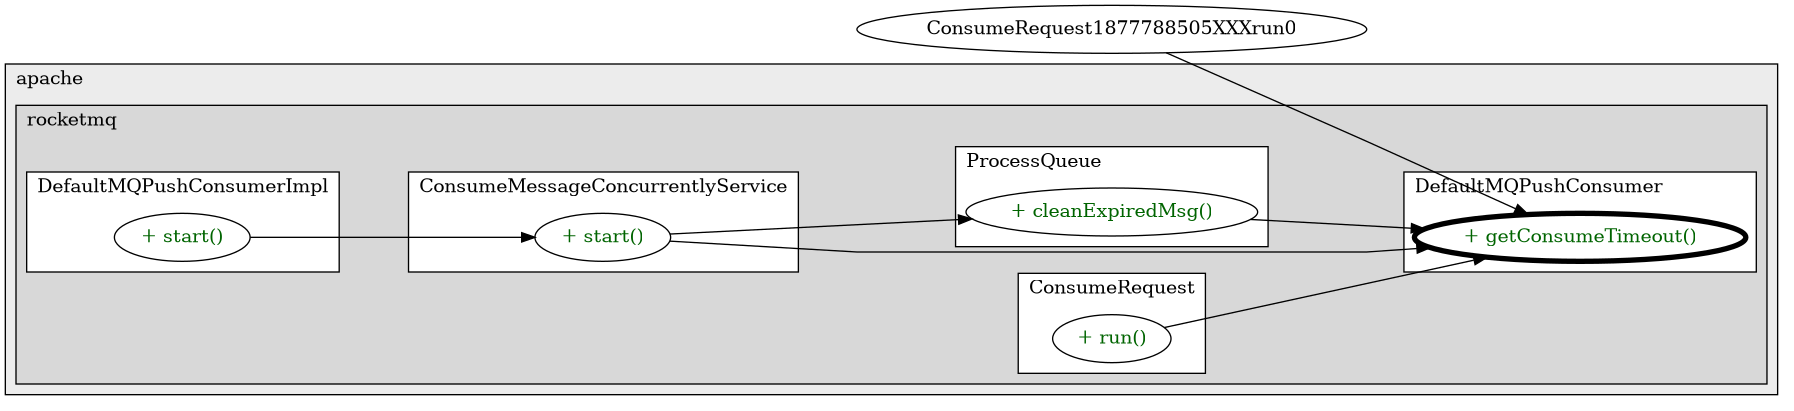 @startuml

/' diagram meta data start
config=CallConfiguration;
{
  "rootMethod": "org.apache.rocketmq.client.consumer.DefaultMQPushConsumer#getConsumeTimeout()",
  "projectClassification": {
    "searchMode": "OpenProject", // OpenProject, AllProjects
    "includedProjects": "",
    "pathEndKeywords": "*.impl",
    "isClientPath": "",
    "isClientName": "",
    "isTestPath": "",
    "isTestName": "",
    "isMappingPath": "",
    "isMappingName": "",
    "isDataAccessPath": "",
    "isDataAccessName": "",
    "isDataStructurePath": "",
    "isDataStructureName": "",
    "isInterfaceStructuresPath": "",
    "isInterfaceStructuresName": "",
    "isEntryPointPath": "",
    "isEntryPointName": "",
    "treatFinalFieldsAsMandatory": false
  },
  "graphRestriction": {
    "classPackageExcludeFilter": "",
    "classPackageIncludeFilter": "",
    "classNameExcludeFilter": "",
    "classNameIncludeFilter": "",
    "methodNameExcludeFilter": "",
    "methodNameIncludeFilter": "",
    "removeByInheritance": "", // inheritance/annotation based filtering is done in a second step
    "removeByAnnotation": "",
    "removeByClassPackage": "", // cleanup the graph after inheritance/annotation based filtering is done
    "removeByClassName": "",
    "cutMappings": false,
    "cutEnum": true,
    "cutTests": true,
    "cutClient": true,
    "cutDataAccess": true,
    "cutInterfaceStructures": true,
    "cutDataStructures": true,
    "cutGetterAndSetter": true,
    "cutConstructors": true
  },
  "graphTraversal": {
    "forwardDepth": 3,
    "backwardDepth": 3,
    "classPackageExcludeFilter": "",
    "classPackageIncludeFilter": "",
    "classNameExcludeFilter": "",
    "classNameIncludeFilter": "",
    "methodNameExcludeFilter": "",
    "methodNameIncludeFilter": "",
    "hideMappings": false,
    "hideDataStructures": false,
    "hidePrivateMethods": true,
    "hideInterfaceCalls": true, // indirection: implementation -> interface (is hidden) -> implementation
    "onlyShowApplicationEntryPoints": false, // root node is included
    "useMethodCallsForStructureDiagram": "ForwardOnly" // ForwardOnly, BothDirections, No
  },
  "details": {
    "aggregation": "GroupByClass", // ByClass, GroupByClass, None
    "showMethodParametersTypes": false,
    "showMethodParametersNames": false,
    "showMethodReturnType": false,
    "showPackageLevels": 2,
    "showCallOrder": false,
    "edgeMode": "MethodsOnly", // TypesOnly, MethodsOnly, TypesAndMethods, MethodsAndDirectTypeUsage
    "showDetailedClassStructure": false
  },
  "rootClass": "org.apache.rocketmq.client.consumer.DefaultMQPushConsumer",
  "extensionCallbackMethod": "" // qualified.class.name#methodName - signature: public static String method(String)
}
diagram meta data end '/



digraph g {
    rankdir="LR"
    splines=polyline
    

'nodes 
subgraph cluster_1411517106 { 
   	label=apache
	labeljust=l
	fillcolor="#ececec"
	style=filled
   
   subgraph cluster_1714486248 { 
   	label=rocketmq
	labeljust=l
	fillcolor="#d8d8d8"
	style=filled
   
   subgraph cluster_1877788505 { 
   	label=ConsumeMessageConcurrentlyService
	labeljust=l
	fillcolor=white
	style=filled
   
   ConsumeMessageConcurrentlyService1317777407XXXstart0[
	label="+ start()"
	style=filled
	fillcolor=white
	tooltip="ConsumeMessageConcurrentlyService

null"
	fontcolor=darkgreen
];
} 

subgraph cluster_2004609280 { 
   	label=DefaultMQPushConsumer
	labeljust=l
	fillcolor=white
	style=filled
   
   DefaultMQPushConsumer633216551XXXgetConsumeTimeout0[
	label="+ getConsumeTimeout()"
	style=filled
	fillcolor=white
	tooltip="DefaultMQPushConsumer

null"
	penwidth=4
	fontcolor=darkgreen
];
} 

subgraph cluster_290650472 { 
   	label=DefaultMQPushConsumerImpl
	labeljust=l
	fillcolor=white
	style=filled
   
   DefaultMQPushConsumerImpl1317777407XXXstart0[
	label="+ start()"
	style=filled
	fillcolor=white
	tooltip="DefaultMQPushConsumerImpl

null"
	fontcolor=darkgreen
];
} 

subgraph cluster_682774321 { 
   	label=ProcessQueue
	labeljust=l
	fillcolor=white
	style=filled
   
   ProcessQueue1317777407XXXcleanExpiredMsg1656847019[
	label="+ cleanExpiredMsg()"
	style=filled
	fillcolor=white
	tooltip="ProcessQueue

&#10;  @param pushConsumer&#10; "
	fontcolor=darkgreen
];
} 

subgraph cluster_859184273 { 
   	label=ConsumeRequest
	labeljust=l
	fillcolor=white
	style=filled
   
   ConsumeRequest1884334830XXXrun0[
	label="+ run()"
	style=filled
	fillcolor=white
	tooltip="ConsumeRequest

null"
	fontcolor=darkgreen
];
} 
} 
} 

'edges    
ConsumeMessageConcurrentlyService1317777407XXXstart0 -> DefaultMQPushConsumer633216551XXXgetConsumeTimeout0;
ConsumeMessageConcurrentlyService1317777407XXXstart0 -> ProcessQueue1317777407XXXcleanExpiredMsg1656847019;
ConsumeRequest1877788505XXXrun0 -> DefaultMQPushConsumer633216551XXXgetConsumeTimeout0;
ConsumeRequest1884334830XXXrun0 -> DefaultMQPushConsumer633216551XXXgetConsumeTimeout0;
DefaultMQPushConsumerImpl1317777407XXXstart0 -> ConsumeMessageConcurrentlyService1317777407XXXstart0;
ProcessQueue1317777407XXXcleanExpiredMsg1656847019 -> DefaultMQPushConsumer633216551XXXgetConsumeTimeout0;
    
}
@enduml